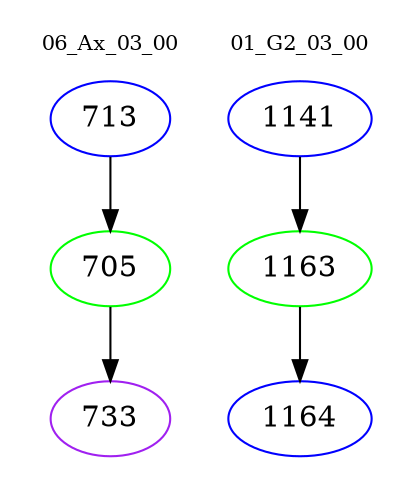 digraph{
subgraph cluster_0 {
color = white
label = "06_Ax_03_00";
fontsize=10;
T0_713 [label="713", color="blue"]
T0_713 -> T0_705 [color="black"]
T0_705 [label="705", color="green"]
T0_705 -> T0_733 [color="black"]
T0_733 [label="733", color="purple"]
}
subgraph cluster_1 {
color = white
label = "01_G2_03_00";
fontsize=10;
T1_1141 [label="1141", color="blue"]
T1_1141 -> T1_1163 [color="black"]
T1_1163 [label="1163", color="green"]
T1_1163 -> T1_1164 [color="black"]
T1_1164 [label="1164", color="blue"]
}
}
